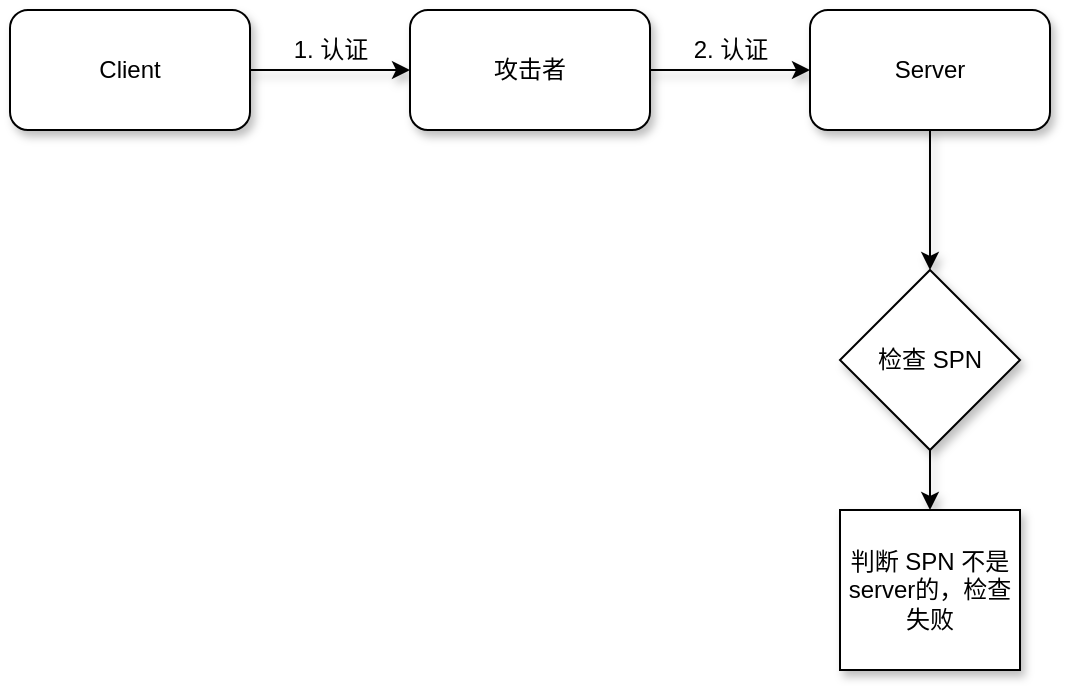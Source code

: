 <mxfile version="14.1.5" type="device"><diagram id="4iCpon5RzzWEW-2pkhuC" name="第 1 页"><mxGraphModel dx="1086" dy="966" grid="1" gridSize="10" guides="1" tooltips="1" connect="1" arrows="1" fold="1" page="1" pageScale="1" pageWidth="827" pageHeight="1169" math="0" shadow="0"><root><mxCell id="0"/><mxCell id="1" parent="0"/><mxCell id="WGyTU0LjtQWpjTg9ph2i-3" value="" style="edgeStyle=orthogonalEdgeStyle;rounded=0;orthogonalLoop=1;jettySize=auto;html=1;shadow=1;" parent="1" source="WGyTU0LjtQWpjTg9ph2i-1" target="WGyTU0LjtQWpjTg9ph2i-2" edge="1"><mxGeometry relative="1" as="geometry"/></mxCell><mxCell id="WGyTU0LjtQWpjTg9ph2i-1" value="Client" style="rounded=1;whiteSpace=wrap;html=1;shadow=1;" parent="1" vertex="1"><mxGeometry x="110" y="310" width="120" height="60" as="geometry"/></mxCell><mxCell id="WGyTU0LjtQWpjTg9ph2i-5" value="" style="edgeStyle=orthogonalEdgeStyle;rounded=0;orthogonalLoop=1;jettySize=auto;html=1;shadow=1;" parent="1" source="WGyTU0LjtQWpjTg9ph2i-2" target="WGyTU0LjtQWpjTg9ph2i-4" edge="1"><mxGeometry relative="1" as="geometry"/></mxCell><mxCell id="WGyTU0LjtQWpjTg9ph2i-2" value="攻击者" style="rounded=1;whiteSpace=wrap;html=1;shadow=1;" parent="1" vertex="1"><mxGeometry x="310" y="310" width="120" height="60" as="geometry"/></mxCell><mxCell id="DreBoHw2Hch_FPF1Y6u4-2" value="" style="edgeStyle=orthogonalEdgeStyle;rounded=0;orthogonalLoop=1;jettySize=auto;html=1;shadow=1;" parent="1" source="WGyTU0LjtQWpjTg9ph2i-4" target="DreBoHw2Hch_FPF1Y6u4-1" edge="1"><mxGeometry relative="1" as="geometry"/></mxCell><mxCell id="WGyTU0LjtQWpjTg9ph2i-4" value="Server" style="rounded=1;whiteSpace=wrap;html=1;shadow=1;" parent="1" vertex="1"><mxGeometry x="510" y="310" width="120" height="60" as="geometry"/></mxCell><mxCell id="WGyTU0LjtQWpjTg9ph2i-10" value="1. 认证" style="text;html=1;align=center;verticalAlign=middle;resizable=0;points=[];autosize=1;shadow=1;" parent="1" vertex="1"><mxGeometry x="245" y="320" width="50" height="20" as="geometry"/></mxCell><mxCell id="WGyTU0LjtQWpjTg9ph2i-11" value="2. 认证" style="text;html=1;align=center;verticalAlign=middle;resizable=0;points=[];autosize=1;shadow=1;" parent="1" vertex="1"><mxGeometry x="445" y="320" width="50" height="20" as="geometry"/></mxCell><mxCell id="DreBoHw2Hch_FPF1Y6u4-10" value="" style="edgeStyle=orthogonalEdgeStyle;rounded=0;orthogonalLoop=1;jettySize=auto;html=1;shadow=1;" parent="1" source="DreBoHw2Hch_FPF1Y6u4-1" target="DreBoHw2Hch_FPF1Y6u4-9" edge="1"><mxGeometry relative="1" as="geometry"/></mxCell><mxCell id="DreBoHw2Hch_FPF1Y6u4-1" value="检查 SPN" style="rhombus;whiteSpace=wrap;html=1;shadow=1;" parent="1" vertex="1"><mxGeometry x="525" y="440" width="90" height="90" as="geometry"/></mxCell><mxCell id="DreBoHw2Hch_FPF1Y6u4-9" value="判断 SPN 不是 server的，检查失败" style="whiteSpace=wrap;html=1;shadow=1;" parent="1" vertex="1"><mxGeometry x="525" y="560" width="90" height="80" as="geometry"/></mxCell></root></mxGraphModel></diagram></mxfile>